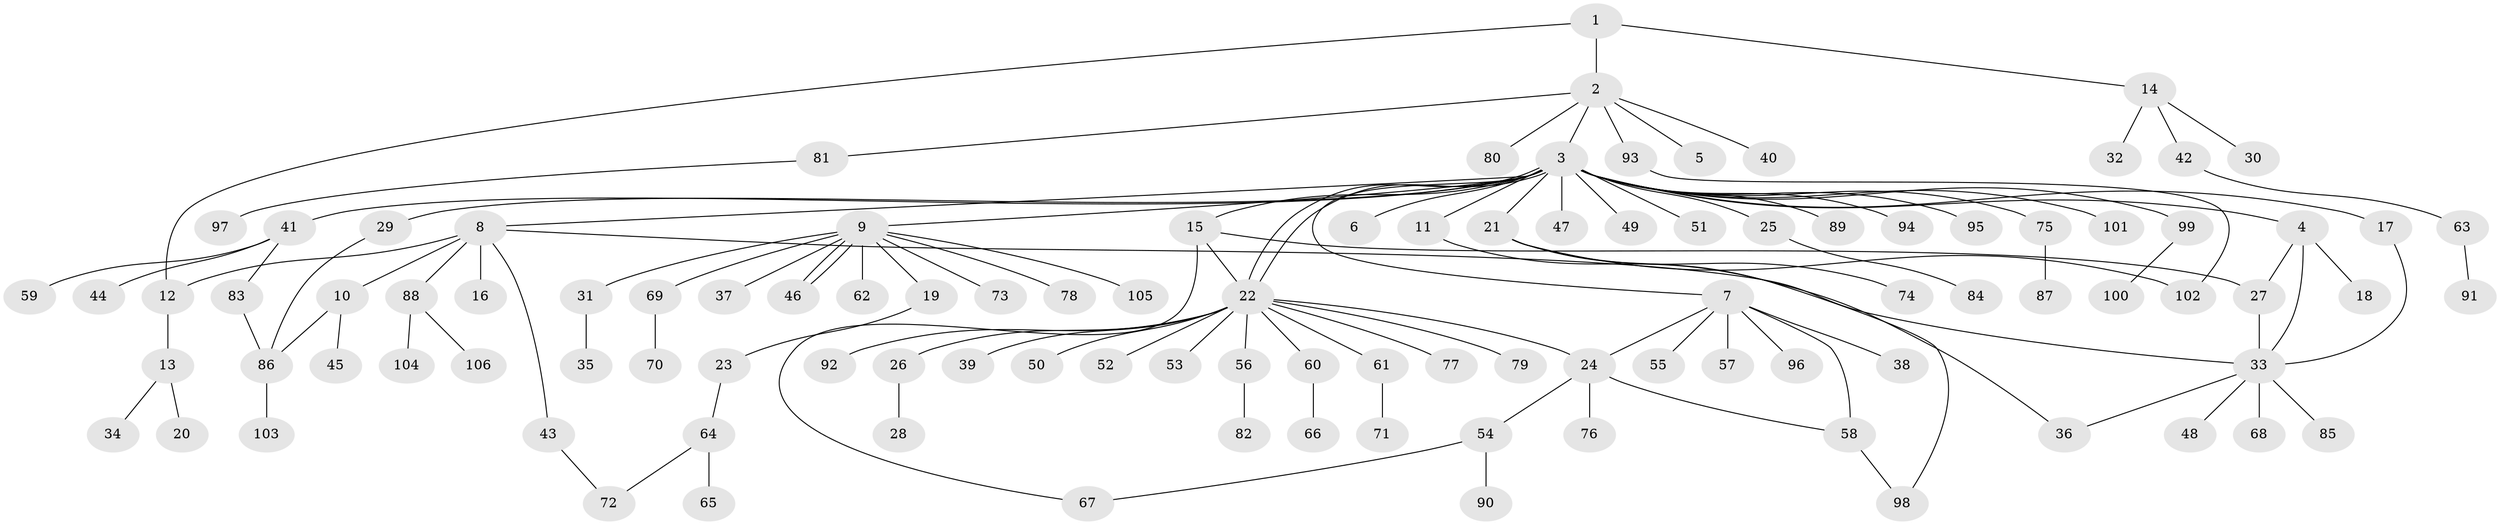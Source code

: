 // coarse degree distribution, {3: 0.09333333333333334, 6: 0.04, 22: 0.013333333333333334, 1: 0.5866666666666667, 7: 0.013333333333333334, 9: 0.013333333333333334, 2: 0.2, 8: 0.013333333333333334, 4: 0.013333333333333334, 13: 0.013333333333333334}
// Generated by graph-tools (version 1.1) at 2025/50/03/04/25 22:50:25]
// undirected, 106 vertices, 122 edges
graph export_dot {
  node [color=gray90,style=filled];
  1;
  2;
  3;
  4;
  5;
  6;
  7;
  8;
  9;
  10;
  11;
  12;
  13;
  14;
  15;
  16;
  17;
  18;
  19;
  20;
  21;
  22;
  23;
  24;
  25;
  26;
  27;
  28;
  29;
  30;
  31;
  32;
  33;
  34;
  35;
  36;
  37;
  38;
  39;
  40;
  41;
  42;
  43;
  44;
  45;
  46;
  47;
  48;
  49;
  50;
  51;
  52;
  53;
  54;
  55;
  56;
  57;
  58;
  59;
  60;
  61;
  62;
  63;
  64;
  65;
  66;
  67;
  68;
  69;
  70;
  71;
  72;
  73;
  74;
  75;
  76;
  77;
  78;
  79;
  80;
  81;
  82;
  83;
  84;
  85;
  86;
  87;
  88;
  89;
  90;
  91;
  92;
  93;
  94;
  95;
  96;
  97;
  98;
  99;
  100;
  101;
  102;
  103;
  104;
  105;
  106;
  1 -- 2;
  1 -- 12;
  1 -- 14;
  2 -- 3;
  2 -- 5;
  2 -- 40;
  2 -- 80;
  2 -- 81;
  2 -- 93;
  3 -- 4;
  3 -- 6;
  3 -- 7;
  3 -- 8;
  3 -- 9;
  3 -- 11;
  3 -- 15;
  3 -- 17;
  3 -- 21;
  3 -- 22;
  3 -- 22;
  3 -- 25;
  3 -- 29;
  3 -- 41;
  3 -- 47;
  3 -- 49;
  3 -- 51;
  3 -- 75;
  3 -- 89;
  3 -- 94;
  3 -- 95;
  3 -- 99;
  3 -- 101;
  4 -- 18;
  4 -- 27;
  4 -- 33;
  7 -- 24;
  7 -- 38;
  7 -- 55;
  7 -- 57;
  7 -- 58;
  7 -- 96;
  8 -- 10;
  8 -- 12;
  8 -- 16;
  8 -- 33;
  8 -- 43;
  8 -- 88;
  9 -- 19;
  9 -- 31;
  9 -- 37;
  9 -- 46;
  9 -- 46;
  9 -- 62;
  9 -- 69;
  9 -- 73;
  9 -- 78;
  9 -- 105;
  10 -- 45;
  10 -- 86;
  11 -- 36;
  12 -- 13;
  13 -- 20;
  13 -- 34;
  14 -- 30;
  14 -- 32;
  14 -- 42;
  15 -- 22;
  15 -- 27;
  15 -- 67;
  17 -- 33;
  19 -- 23;
  21 -- 74;
  21 -- 98;
  21 -- 102;
  22 -- 24;
  22 -- 26;
  22 -- 39;
  22 -- 50;
  22 -- 52;
  22 -- 53;
  22 -- 56;
  22 -- 60;
  22 -- 61;
  22 -- 77;
  22 -- 79;
  22 -- 92;
  23 -- 64;
  24 -- 54;
  24 -- 58;
  24 -- 76;
  25 -- 84;
  26 -- 28;
  27 -- 33;
  29 -- 86;
  31 -- 35;
  33 -- 36;
  33 -- 48;
  33 -- 68;
  33 -- 85;
  41 -- 44;
  41 -- 59;
  41 -- 83;
  42 -- 63;
  43 -- 72;
  54 -- 67;
  54 -- 90;
  56 -- 82;
  58 -- 98;
  60 -- 66;
  61 -- 71;
  63 -- 91;
  64 -- 65;
  64 -- 72;
  69 -- 70;
  75 -- 87;
  81 -- 97;
  83 -- 86;
  86 -- 103;
  88 -- 104;
  88 -- 106;
  93 -- 102;
  99 -- 100;
}
